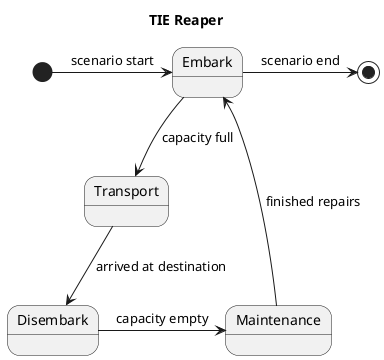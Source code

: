 @startuml
'https://plantuml.com/state-diagram
Title TIE Reaper 

state Embark
state Transport
state Disembark
state Maintenance

[*] -> Embark : scenario start 
Embark --> Transport : capacity full
Transport --> Disembark : arrived at destination
Disembark -> Maintenance : capacity empty
Maintenance -> Embark : finished repairs 
Embark -> [*] : scenario end

@enduml